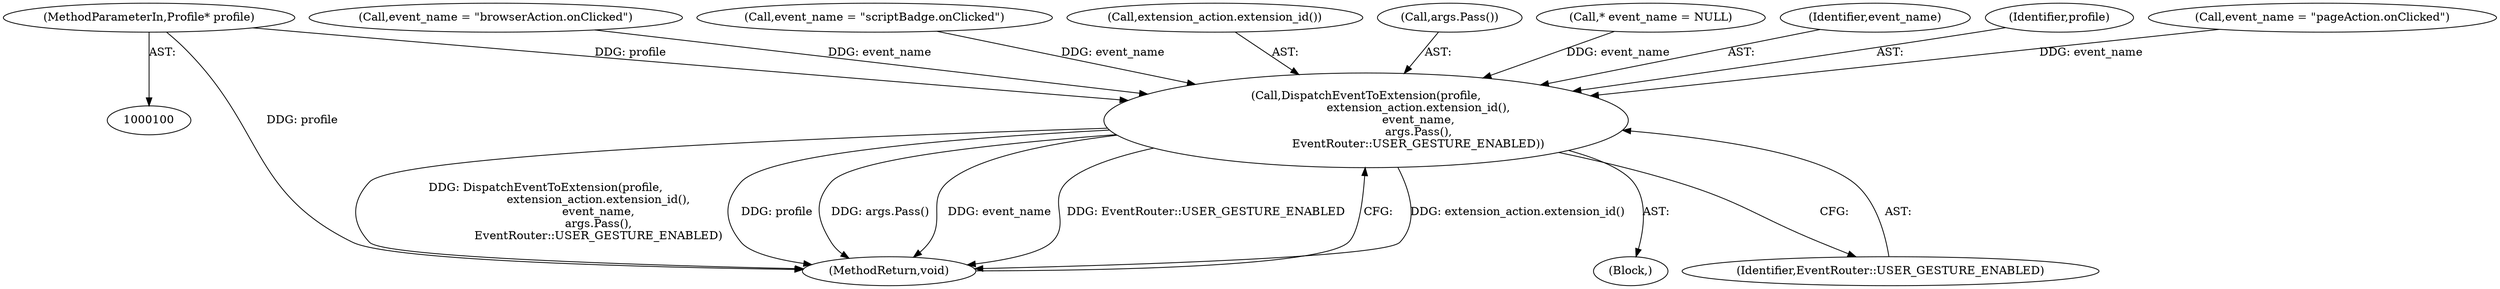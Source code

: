 digraph "0_Chrome_f7ae1f7a918f1973dca241a7a23169906eaf4fe3_3@pointer" {
"1000101" [label="(MethodParameterIn,Profile* profile)"];
"1000140" [label="(Call,DispatchEventToExtension(profile,\n                             extension_action.extension_id(),\n                             event_name,\n                             args.Pass(),\n                             EventRouter::USER_GESTURE_ENABLED))"];
"1000113" [label="(Call,event_name = \"browserAction.onClicked\")"];
"1000123" [label="(Call,event_name = \"scriptBadge.onClicked\")"];
"1000140" [label="(Call,DispatchEventToExtension(profile,\n                             extension_action.extension_id(),\n                             event_name,\n                             args.Pass(),\n                             EventRouter::USER_GESTURE_ENABLED))"];
"1000142" [label="(Call,extension_action.extension_id())"];
"1000144" [label="(Call,args.Pass())"];
"1000106" [label="(Call,* event_name = NULL)"];
"1000146" [label="(MethodReturn,void)"];
"1000143" [label="(Identifier,event_name)"];
"1000141" [label="(Identifier,profile)"];
"1000101" [label="(MethodParameterIn,Profile* profile)"];
"1000131" [label="(Block,)"];
"1000118" [label="(Call,event_name = \"pageAction.onClicked\")"];
"1000145" [label="(Identifier,EventRouter::USER_GESTURE_ENABLED)"];
"1000101" -> "1000100"  [label="AST: "];
"1000101" -> "1000146"  [label="DDG: profile"];
"1000101" -> "1000140"  [label="DDG: profile"];
"1000140" -> "1000131"  [label="AST: "];
"1000140" -> "1000145"  [label="CFG: "];
"1000141" -> "1000140"  [label="AST: "];
"1000142" -> "1000140"  [label="AST: "];
"1000143" -> "1000140"  [label="AST: "];
"1000144" -> "1000140"  [label="AST: "];
"1000145" -> "1000140"  [label="AST: "];
"1000146" -> "1000140"  [label="CFG: "];
"1000140" -> "1000146"  [label="DDG: extension_action.extension_id()"];
"1000140" -> "1000146"  [label="DDG: DispatchEventToExtension(profile,\n                             extension_action.extension_id(),\n                             event_name,\n                             args.Pass(),\n                             EventRouter::USER_GESTURE_ENABLED)"];
"1000140" -> "1000146"  [label="DDG: profile"];
"1000140" -> "1000146"  [label="DDG: args.Pass()"];
"1000140" -> "1000146"  [label="DDG: event_name"];
"1000140" -> "1000146"  [label="DDG: EventRouter::USER_GESTURE_ENABLED"];
"1000106" -> "1000140"  [label="DDG: event_name"];
"1000113" -> "1000140"  [label="DDG: event_name"];
"1000118" -> "1000140"  [label="DDG: event_name"];
"1000123" -> "1000140"  [label="DDG: event_name"];
}
